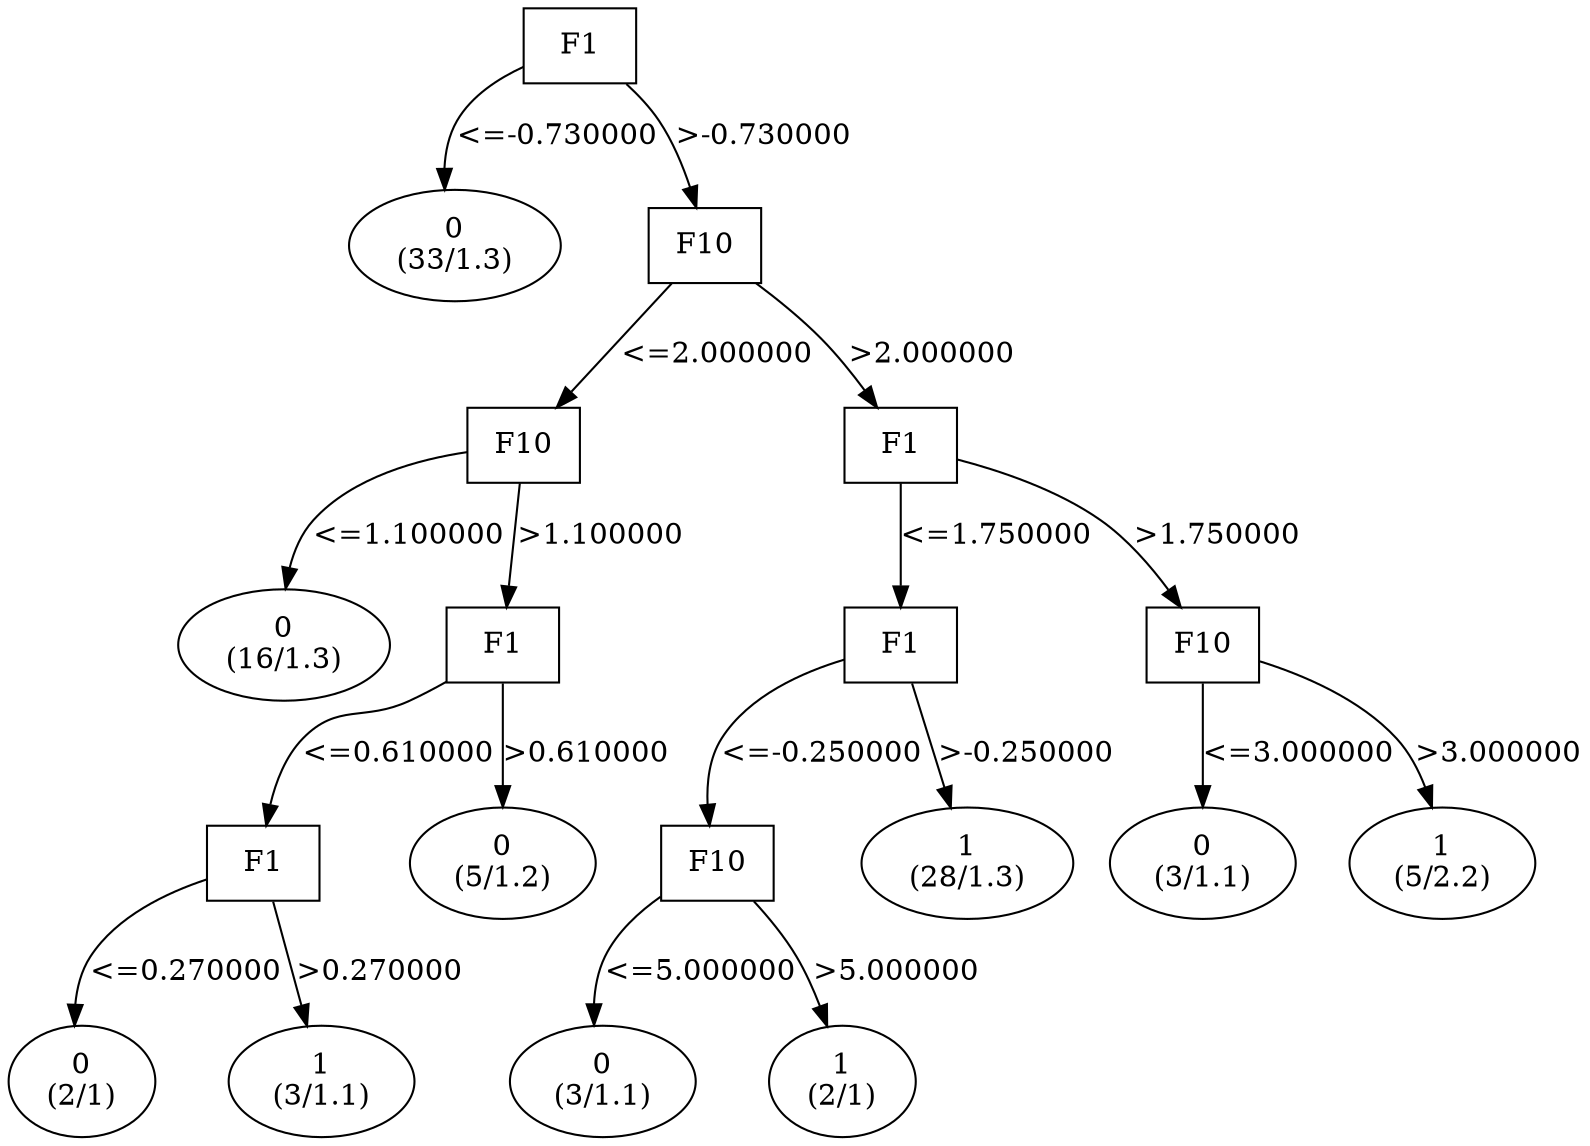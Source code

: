 digraph YaDT {
n0 [ shape=box, label="F1\n"]
n0 -> n1 [label="<=-0.730000"]
n1 [ shape=ellipse, label="0\n(33/1.3)"]
n0 -> n2 [label=">-0.730000"]
n2 [ shape=box, label="F10\n"]
n2 -> n3 [label="<=2.000000"]
n3 [ shape=box, label="F10\n"]
n3 -> n4 [label="<=1.100000"]
n4 [ shape=ellipse, label="0\n(16/1.3)"]
n3 -> n5 [label=">1.100000"]
n5 [ shape=box, label="F1\n"]
n5 -> n6 [label="<=0.610000"]
n6 [ shape=box, label="F1\n"]
n6 -> n7 [label="<=0.270000"]
n7 [ shape=ellipse, label="0\n(2/1)"]
n6 -> n8 [label=">0.270000"]
n8 [ shape=ellipse, label="1\n(3/1.1)"]
n5 -> n10 [label=">0.610000"]
n10 [ shape=ellipse, label="0\n(5/1.2)"]
n2 -> n13 [label=">2.000000"]
n13 [ shape=box, label="F1\n"]
n13 -> n14 [label="<=1.750000"]
n14 [ shape=box, label="F1\n"]
n14 -> n15 [label="<=-0.250000"]
n15 [ shape=box, label="F10\n"]
n15 -> n16 [label="<=5.000000"]
n16 [ shape=ellipse, label="0\n(3/1.1)"]
n15 -> n17 [label=">5.000000"]
n17 [ shape=ellipse, label="1\n(2/1)"]
n14 -> n19 [label=">-0.250000"]
n19 [ shape=ellipse, label="1\n(28/1.3)"]
n13 -> n21 [label=">1.750000"]
n21 [ shape=box, label="F10\n"]
n21 -> n22 [label="<=3.000000"]
n22 [ shape=ellipse, label="0\n(3/1.1)"]
n21 -> n23 [label=">3.000000"]
n23 [ shape=ellipse, label="1\n(5/2.2)"]
}
